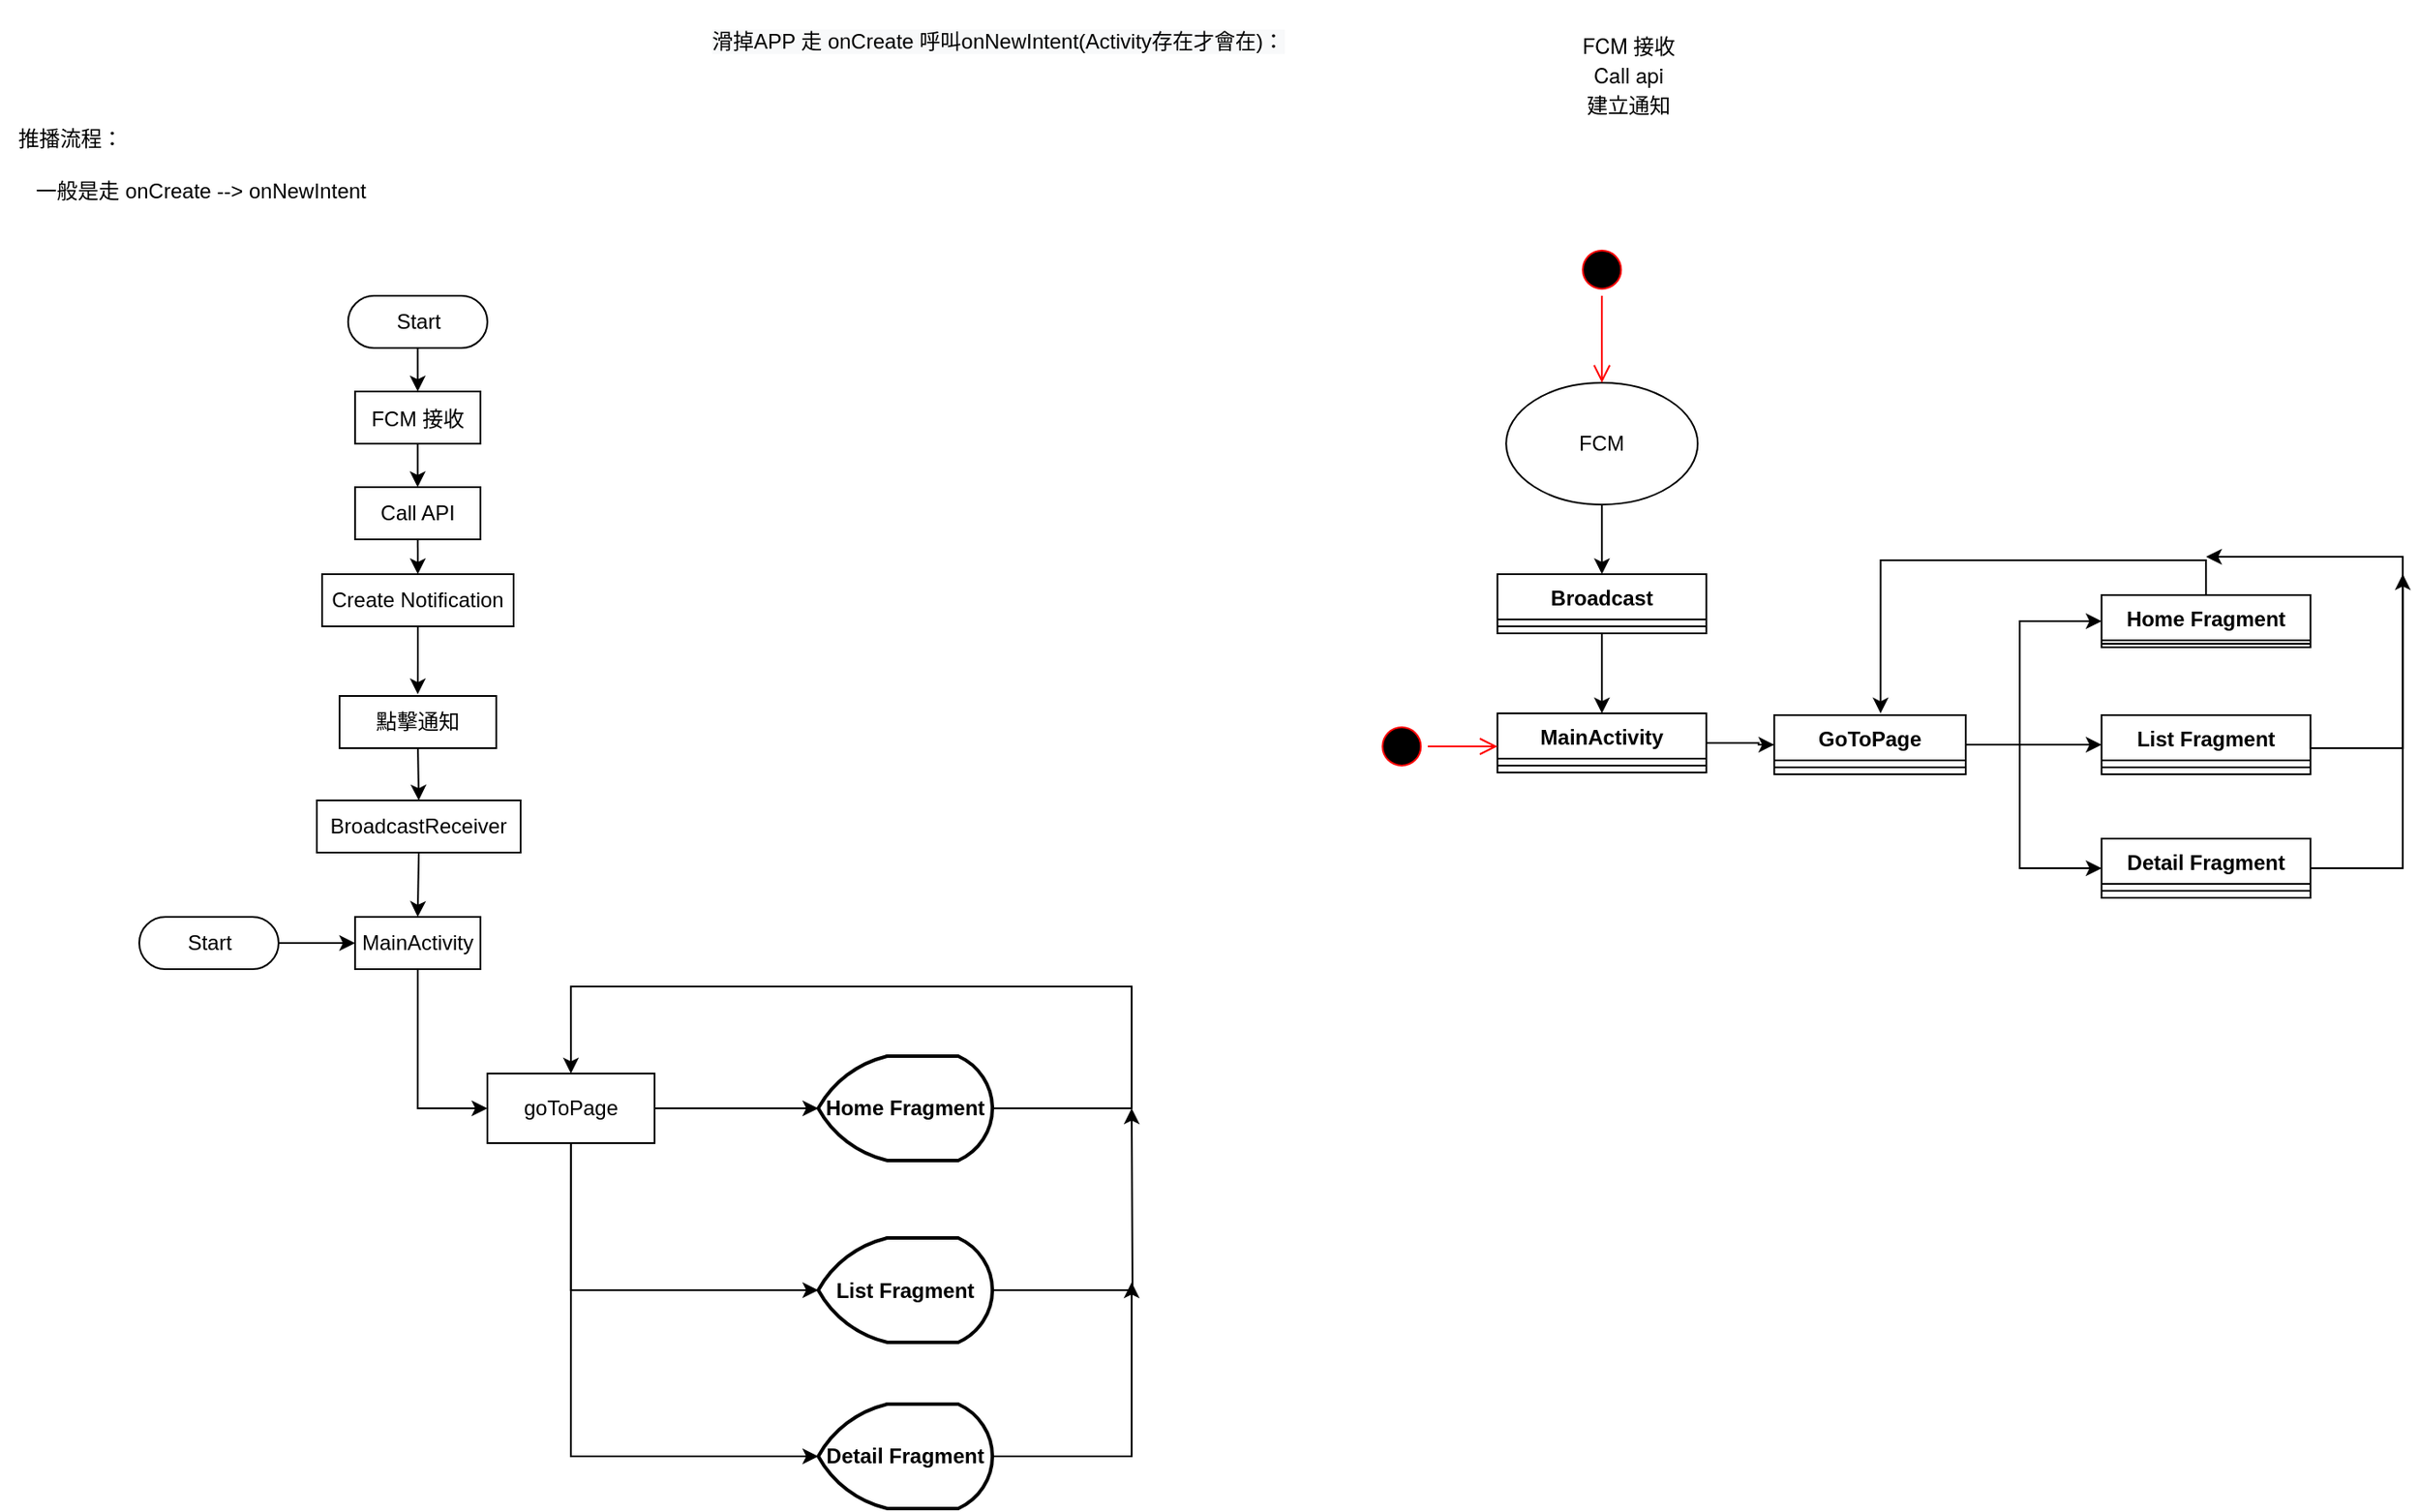 <mxfile version="17.4.2" type="github">
  <diagram id="ZaWEedz5nTWps5l7P8xf" name="第1頁">
    <mxGraphModel dx="1038" dy="1716" grid="1" gridSize="10" guides="1" tooltips="1" connect="1" arrows="1" fold="1" page="1" pageScale="1" pageWidth="827" pageHeight="1169" math="0" shadow="0">
      <root>
        <mxCell id="0" />
        <mxCell id="1" parent="0" />
        <mxCell id="GgohYwP7x6KIln3-eFjh-1" value="推播流程：" style="text;html=1;align=center;verticalAlign=middle;resizable=0;points=[];autosize=1;strokeColor=none;fillColor=none;" vertex="1" parent="1">
          <mxGeometry x="60" y="-797" width="80" height="20" as="geometry" />
        </mxCell>
        <mxCell id="GgohYwP7x6KIln3-eFjh-2" value="" style="edgeStyle=orthogonalEdgeStyle;rounded=0;orthogonalLoop=1;jettySize=auto;html=1;entryX=0;entryY=0.5;entryDx=0;entryDy=0;" edge="1" parent="1" source="GgohYwP7x6KIln3-eFjh-3" target="GgohYwP7x6KIln3-eFjh-20">
          <mxGeometry relative="1" as="geometry">
            <mxPoint x="1140.12" y="-537" as="targetPoint" />
            <Array as="points">
              <mxPoint x="1070.12" y="-440" />
              <mxPoint x="1060.12" y="-439" />
            </Array>
          </mxGeometry>
        </mxCell>
        <mxCell id="GgohYwP7x6KIln3-eFjh-3" value="MainActivity" style="swimlane;fontStyle=1;align=center;verticalAlign=top;childLayout=stackLayout;horizontal=1;startSize=26;horizontalStack=0;resizeParent=1;resizeParentMax=0;resizeLast=0;collapsible=1;marginBottom=0;" vertex="1" parent="1">
          <mxGeometry x="920.12" y="-457" width="120" height="34" as="geometry" />
        </mxCell>
        <mxCell id="GgohYwP7x6KIln3-eFjh-4" value="" style="line;strokeWidth=1;fillColor=none;align=left;verticalAlign=middle;spacingTop=-1;spacingLeft=3;spacingRight=3;rotatable=0;labelPosition=right;points=[];portConstraint=eastwest;" vertex="1" parent="GgohYwP7x6KIln3-eFjh-3">
          <mxGeometry y="26" width="120" height="8" as="geometry" />
        </mxCell>
        <mxCell id="GgohYwP7x6KIln3-eFjh-5" value="Home Fragment" style="swimlane;fontStyle=1;align=center;verticalAlign=top;childLayout=stackLayout;horizontal=1;startSize=26;horizontalStack=0;resizeParent=1;resizeParentMax=0;resizeLast=0;collapsible=1;marginBottom=0;" vertex="1" parent="1">
          <mxGeometry x="1267.12" y="-525" width="120" height="30" as="geometry" />
        </mxCell>
        <mxCell id="GgohYwP7x6KIln3-eFjh-6" value="" style="line;strokeWidth=1;fillColor=none;align=left;verticalAlign=middle;spacingTop=-1;spacingLeft=3;spacingRight=3;rotatable=0;labelPosition=right;points=[];portConstraint=eastwest;" vertex="1" parent="GgohYwP7x6KIln3-eFjh-5">
          <mxGeometry y="26" width="120" height="4" as="geometry" />
        </mxCell>
        <mxCell id="GgohYwP7x6KIln3-eFjh-7" value="List Fragment" style="swimlane;fontStyle=1;align=center;verticalAlign=top;childLayout=stackLayout;horizontal=1;startSize=26;horizontalStack=0;resizeParent=1;resizeParentMax=0;resizeLast=0;collapsible=1;marginBottom=0;" vertex="1" parent="1">
          <mxGeometry x="1267.12" y="-456" width="120" height="34" as="geometry" />
        </mxCell>
        <mxCell id="GgohYwP7x6KIln3-eFjh-8" value="" style="line;strokeWidth=1;fillColor=none;align=left;verticalAlign=middle;spacingTop=-1;spacingLeft=3;spacingRight=3;rotatable=0;labelPosition=right;points=[];portConstraint=eastwest;" vertex="1" parent="GgohYwP7x6KIln3-eFjh-7">
          <mxGeometry y="26" width="120" height="8" as="geometry" />
        </mxCell>
        <mxCell id="GgohYwP7x6KIln3-eFjh-9" value="Detail Fragment" style="swimlane;fontStyle=1;align=center;verticalAlign=top;childLayout=stackLayout;horizontal=1;startSize=26;horizontalStack=0;resizeParent=1;resizeParentMax=0;resizeLast=0;collapsible=1;marginBottom=0;" vertex="1" parent="1">
          <mxGeometry x="1267.12" y="-385" width="120" height="34" as="geometry" />
        </mxCell>
        <mxCell id="GgohYwP7x6KIln3-eFjh-10" value="" style="line;strokeWidth=1;fillColor=none;align=left;verticalAlign=middle;spacingTop=-1;spacingLeft=3;spacingRight=3;rotatable=0;labelPosition=right;points=[];portConstraint=eastwest;" vertex="1" parent="GgohYwP7x6KIln3-eFjh-9">
          <mxGeometry y="26" width="120" height="8" as="geometry" />
        </mxCell>
        <mxCell id="GgohYwP7x6KIln3-eFjh-11" style="edgeStyle=orthogonalEdgeStyle;rounded=0;orthogonalLoop=1;jettySize=auto;html=1;entryX=0.5;entryY=0;entryDx=0;entryDy=0;startArrow=none;startFill=0;" edge="1" parent="1" source="GgohYwP7x6KIln3-eFjh-12" target="GgohYwP7x6KIln3-eFjh-14">
          <mxGeometry relative="1" as="geometry" />
        </mxCell>
        <mxCell id="GgohYwP7x6KIln3-eFjh-12" value="FCM" style="ellipse;whiteSpace=wrap;html=1;" vertex="1" parent="1">
          <mxGeometry x="925.12" y="-647" width="110" height="70" as="geometry" />
        </mxCell>
        <mxCell id="GgohYwP7x6KIln3-eFjh-13" value="" style="edgeStyle=orthogonalEdgeStyle;rounded=0;orthogonalLoop=1;jettySize=auto;html=1;startArrow=none;startFill=0;" edge="1" parent="1" source="GgohYwP7x6KIln3-eFjh-14" target="GgohYwP7x6KIln3-eFjh-3">
          <mxGeometry relative="1" as="geometry">
            <mxPoint x="985.12" y="-457" as="targetPoint" />
          </mxGeometry>
        </mxCell>
        <mxCell id="GgohYwP7x6KIln3-eFjh-14" value="Broadcast" style="swimlane;fontStyle=1;align=center;verticalAlign=top;childLayout=stackLayout;horizontal=1;startSize=26;horizontalStack=0;resizeParent=1;resizeParentMax=0;resizeLast=0;collapsible=1;marginBottom=0;" vertex="1" parent="1">
          <mxGeometry x="920.12" y="-537" width="120" height="34" as="geometry" />
        </mxCell>
        <mxCell id="GgohYwP7x6KIln3-eFjh-15" value="" style="line;strokeWidth=1;fillColor=none;align=left;verticalAlign=middle;spacingTop=-1;spacingLeft=3;spacingRight=3;rotatable=0;labelPosition=right;points=[];portConstraint=eastwest;" vertex="1" parent="GgohYwP7x6KIln3-eFjh-14">
          <mxGeometry y="26" width="120" height="8" as="geometry" />
        </mxCell>
        <mxCell id="GgohYwP7x6KIln3-eFjh-16" value="" style="ellipse;html=1;shape=startState;fillColor=#000000;strokeColor=#ff0000;" vertex="1" parent="1">
          <mxGeometry x="850.12" y="-453" width="30" height="30" as="geometry" />
        </mxCell>
        <mxCell id="GgohYwP7x6KIln3-eFjh-17" value="" style="edgeStyle=orthogonalEdgeStyle;html=1;verticalAlign=bottom;endArrow=open;endSize=8;strokeColor=#ff0000;rounded=0;" edge="1" parent="1" source="GgohYwP7x6KIln3-eFjh-16">
          <mxGeometry relative="1" as="geometry">
            <mxPoint x="920.12" y="-438" as="targetPoint" />
          </mxGeometry>
        </mxCell>
        <mxCell id="GgohYwP7x6KIln3-eFjh-18" value="" style="ellipse;html=1;shape=startState;fillColor=#000000;strokeColor=#ff0000;" vertex="1" parent="1">
          <mxGeometry x="965.12" y="-727" width="30" height="30" as="geometry" />
        </mxCell>
        <mxCell id="GgohYwP7x6KIln3-eFjh-19" value="" style="edgeStyle=orthogonalEdgeStyle;html=1;verticalAlign=bottom;endArrow=open;endSize=8;strokeColor=#ff0000;rounded=0;" edge="1" parent="1" source="GgohYwP7x6KIln3-eFjh-18">
          <mxGeometry relative="1" as="geometry">
            <mxPoint x="980.12" y="-647" as="targetPoint" />
          </mxGeometry>
        </mxCell>
        <mxCell id="GgohYwP7x6KIln3-eFjh-20" value="GoToPage" style="swimlane;fontStyle=1;align=center;verticalAlign=top;childLayout=stackLayout;horizontal=1;startSize=26;horizontalStack=0;resizeParent=1;resizeParentMax=0;resizeLast=0;collapsible=1;marginBottom=0;hachureGap=4;" vertex="1" parent="1">
          <mxGeometry x="1079.12" y="-456" width="110" height="34" as="geometry" />
        </mxCell>
        <mxCell id="GgohYwP7x6KIln3-eFjh-21" value="" style="line;strokeWidth=1;fillColor=none;align=left;verticalAlign=middle;spacingTop=-1;spacingLeft=3;spacingRight=3;rotatable=0;labelPosition=right;points=[];portConstraint=eastwest;hachureGap=4;" vertex="1" parent="GgohYwP7x6KIln3-eFjh-20">
          <mxGeometry y="26" width="110" height="8" as="geometry" />
        </mxCell>
        <mxCell id="GgohYwP7x6KIln3-eFjh-22" value="" style="edgeStyle=orthogonalEdgeStyle;rounded=0;orthogonalLoop=1;jettySize=auto;html=1;entryX=1;entryY=0.5;entryDx=0;entryDy=0;startArrow=classic;startFill=1;exitX=0;exitY=0.5;exitDx=0;exitDy=0;endArrow=none;endFill=0;" edge="1" parent="1" source="GgohYwP7x6KIln3-eFjh-5" target="GgohYwP7x6KIln3-eFjh-20">
          <mxGeometry relative="1" as="geometry">
            <mxPoint x="1337.12" y="-445" as="targetPoint" />
            <mxPoint x="1337.12" y="-481" as="sourcePoint" />
            <Array as="points">
              <mxPoint x="1220.12" y="-510" />
              <mxPoint x="1220.12" y="-439" />
            </Array>
          </mxGeometry>
        </mxCell>
        <mxCell id="GgohYwP7x6KIln3-eFjh-23" value="" style="edgeStyle=orthogonalEdgeStyle;rounded=0;orthogonalLoop=1;jettySize=auto;html=1;entryX=1;entryY=0.5;entryDx=0;entryDy=0;startArrow=classic;startFill=1;exitX=0;exitY=0.5;exitDx=0;exitDy=0;endArrow=none;endFill=0;" edge="1" parent="1" source="GgohYwP7x6KIln3-eFjh-7" target="GgohYwP7x6KIln3-eFjh-20">
          <mxGeometry relative="1" as="geometry">
            <mxPoint x="1199.12" y="-429.0" as="targetPoint" />
            <mxPoint x="1277.12" y="-498.0" as="sourcePoint" />
            <Array as="points">
              <mxPoint x="1240.12" y="-439" />
              <mxPoint x="1240.12" y="-439" />
            </Array>
          </mxGeometry>
        </mxCell>
        <mxCell id="GgohYwP7x6KIln3-eFjh-24" value="" style="edgeStyle=orthogonalEdgeStyle;rounded=0;orthogonalLoop=1;jettySize=auto;html=1;entryX=1;entryY=0.5;entryDx=0;entryDy=0;startArrow=classic;startFill=1;exitX=0;exitY=0.5;exitDx=0;exitDy=0;endArrow=none;endFill=0;" edge="1" parent="1" source="GgohYwP7x6KIln3-eFjh-9" target="GgohYwP7x6KIln3-eFjh-20">
          <mxGeometry relative="1" as="geometry">
            <mxPoint x="1209.12" y="-419.0" as="targetPoint" />
            <mxPoint x="1287.12" y="-488.0" as="sourcePoint" />
            <Array as="points">
              <mxPoint x="1220.12" y="-368" />
              <mxPoint x="1220.12" y="-439" />
            </Array>
          </mxGeometry>
        </mxCell>
        <mxCell id="GgohYwP7x6KIln3-eFjh-25" value="" style="edgeStyle=orthogonalEdgeStyle;rounded=0;orthogonalLoop=1;jettySize=auto;html=1;startArrow=classic;startFill=1;exitX=0.555;exitY=-0.029;exitDx=0;exitDy=0;exitPerimeter=0;entryX=0.5;entryY=0;entryDx=0;entryDy=0;endArrow=none;endFill=0;" edge="1" parent="1" source="GgohYwP7x6KIln3-eFjh-20" target="GgohYwP7x6KIln3-eFjh-5">
          <mxGeometry relative="1" as="geometry">
            <mxPoint x="1280.12" y="-577" as="targetPoint" />
            <mxPoint x="1337.12" y="-485" as="sourcePoint" />
          </mxGeometry>
        </mxCell>
        <mxCell id="GgohYwP7x6KIln3-eFjh-26" value="" style="edgeStyle=orthogonalEdgeStyle;rounded=0;orthogonalLoop=1;jettySize=auto;html=1;entryX=1;entryY=0.5;entryDx=0;entryDy=0;startArrow=classic;startFill=1;endArrow=none;endFill=0;" edge="1" parent="1" target="GgohYwP7x6KIln3-eFjh-9">
          <mxGeometry relative="1" as="geometry">
            <mxPoint x="1199.12" y="-429.0" as="targetPoint" />
            <mxPoint x="1440.12" y="-537" as="sourcePoint" />
            <Array as="points">
              <mxPoint x="1440.12" y="-368" />
            </Array>
          </mxGeometry>
        </mxCell>
        <mxCell id="GgohYwP7x6KIln3-eFjh-27" value="" style="edgeStyle=orthogonalEdgeStyle;rounded=0;orthogonalLoop=1;jettySize=auto;html=1;entryX=1;entryY=0.25;entryDx=0;entryDy=0;startArrow=classic;startFill=1;endArrow=none;endFill=0;" edge="1" parent="1" target="GgohYwP7x6KIln3-eFjh-7">
          <mxGeometry relative="1" as="geometry">
            <mxPoint x="1397.12" y="-358" as="targetPoint" />
            <mxPoint x="1327.12" y="-547" as="sourcePoint" />
            <Array as="points">
              <mxPoint x="1440.12" y="-547" />
              <mxPoint x="1440.12" y="-437" />
              <mxPoint x="1387.12" y="-437" />
            </Array>
          </mxGeometry>
        </mxCell>
        <mxCell id="GgohYwP7x6KIln3-eFjh-28" value="一般是走 onCreate --&amp;gt; onNewIntent" style="text;html=1;align=center;verticalAlign=middle;resizable=0;points=[];autosize=1;strokeColor=none;fillColor=none;" vertex="1" parent="1">
          <mxGeometry x="70" y="-767" width="210" height="20" as="geometry" />
        </mxCell>
        <mxCell id="GgohYwP7x6KIln3-eFjh-29" value="&lt;span style=&quot;color: rgb(0 , 0 , 0) ; font-family: &amp;#34;helvetica&amp;#34; ; font-size: 12px ; font-style: normal ; font-weight: 400 ; letter-spacing: normal ; text-align: center ; text-indent: 0px ; text-transform: none ; word-spacing: 0px ; background-color: rgb(248 , 249 , 250) ; display: inline ; float: none&quot;&gt;滑掉APP 走 onCreate 呼叫onNewIntent(Activity存在才會在)：&lt;br&gt;&lt;/span&gt;" style="text;whiteSpace=wrap;html=1;" vertex="1" parent="1">
          <mxGeometry x="467.12" y="-857" width="370" height="30" as="geometry" />
        </mxCell>
        <mxCell id="GgohYwP7x6KIln3-eFjh-30" value="" style="edgeStyle=orthogonalEdgeStyle;rounded=0;orthogonalLoop=1;jettySize=auto;html=1;" edge="1" parent="1" source="GgohYwP7x6KIln3-eFjh-31" target="GgohYwP7x6KIln3-eFjh-32">
          <mxGeometry relative="1" as="geometry" />
        </mxCell>
        <mxCell id="GgohYwP7x6KIln3-eFjh-31" value="Start" style="html=1;dashed=0;whitespace=wrap;shape=mxgraph.dfd.start" vertex="1" parent="1">
          <mxGeometry x="140" y="-340" width="80" height="30" as="geometry" />
        </mxCell>
        <mxCell id="GgohYwP7x6KIln3-eFjh-32" value="MainActivity" style="whiteSpace=wrap;html=1;dashed=0;" vertex="1" parent="1">
          <mxGeometry x="263.94" y="-340" width="72" height="30" as="geometry" />
        </mxCell>
        <mxCell id="GgohYwP7x6KIln3-eFjh-33" style="edgeStyle=orthogonalEdgeStyle;rounded=0;orthogonalLoop=1;jettySize=auto;html=1;exitX=0.5;exitY=1;exitDx=0;exitDy=0;entryX=0;entryY=0.5;entryDx=0;entryDy=0;entryPerimeter=0;" edge="1" parent="1" source="GgohYwP7x6KIln3-eFjh-36" target="GgohYwP7x6KIln3-eFjh-40">
          <mxGeometry relative="1" as="geometry">
            <mxPoint x="449.94" y="-109.36" as="targetPoint" />
            <Array as="points">
              <mxPoint x="388" y="-125" />
            </Array>
          </mxGeometry>
        </mxCell>
        <mxCell id="GgohYwP7x6KIln3-eFjh-34" style="edgeStyle=orthogonalEdgeStyle;rounded=0;orthogonalLoop=1;jettySize=auto;html=1;exitX=0.5;exitY=1;exitDx=0;exitDy=0;entryX=0;entryY=0.5;entryDx=0;entryDy=0;entryPerimeter=0;" edge="1" parent="1" source="GgohYwP7x6KIln3-eFjh-36" target="GgohYwP7x6KIln3-eFjh-42">
          <mxGeometry relative="1" as="geometry">
            <Array as="points">
              <mxPoint x="387.94" y="-30" />
            </Array>
          </mxGeometry>
        </mxCell>
        <mxCell id="GgohYwP7x6KIln3-eFjh-35" style="edgeStyle=orthogonalEdgeStyle;rounded=0;orthogonalLoop=1;jettySize=auto;html=1;exitX=1;exitY=0.5;exitDx=0;exitDy=0;entryX=0;entryY=0.5;entryDx=0;entryDy=0;entryPerimeter=0;" edge="1" parent="1" source="GgohYwP7x6KIln3-eFjh-36" target="GgohYwP7x6KIln3-eFjh-38">
          <mxGeometry relative="1" as="geometry" />
        </mxCell>
        <mxCell id="GgohYwP7x6KIln3-eFjh-36" value="goToPage" style="whiteSpace=wrap;html=1;dashed=0;" vertex="1" parent="1">
          <mxGeometry x="339.94" y="-250" width="96" height="40" as="geometry" />
        </mxCell>
        <mxCell id="GgohYwP7x6KIln3-eFjh-37" value="" style="edgeStyle=orthogonalEdgeStyle;rounded=0;orthogonalLoop=1;jettySize=auto;html=1;entryX=0.5;entryY=0;entryDx=0;entryDy=0;" edge="1" parent="1" source="GgohYwP7x6KIln3-eFjh-38" target="GgohYwP7x6KIln3-eFjh-36">
          <mxGeometry relative="1" as="geometry">
            <mxPoint x="720" y="-230" as="targetPoint" />
            <Array as="points">
              <mxPoint x="710" y="-230" />
              <mxPoint x="710" y="-300" />
              <mxPoint x="388" y="-300" />
            </Array>
          </mxGeometry>
        </mxCell>
        <mxCell id="GgohYwP7x6KIln3-eFjh-38" value="&lt;span style=&quot;font-weight: 700&quot;&gt;Home Fragment&lt;/span&gt;" style="strokeWidth=2;html=1;shape=mxgraph.flowchart.display;whiteSpace=wrap;" vertex="1" parent="1">
          <mxGeometry x="530" y="-260" width="100" height="60" as="geometry" />
        </mxCell>
        <mxCell id="GgohYwP7x6KIln3-eFjh-39" value="" style="edgeStyle=orthogonalEdgeStyle;rounded=0;orthogonalLoop=1;jettySize=auto;html=1;" edge="1" parent="1" source="GgohYwP7x6KIln3-eFjh-40">
          <mxGeometry relative="1" as="geometry">
            <mxPoint x="710" y="-230" as="targetPoint" />
          </mxGeometry>
        </mxCell>
        <mxCell id="GgohYwP7x6KIln3-eFjh-40" value="&lt;span style=&quot;font-weight: 700&quot;&gt;List Fragment&lt;/span&gt;" style="strokeWidth=2;html=1;shape=mxgraph.flowchart.display;whiteSpace=wrap;" vertex="1" parent="1">
          <mxGeometry x="530" y="-155.5" width="100" height="60" as="geometry" />
        </mxCell>
        <mxCell id="GgohYwP7x6KIln3-eFjh-41" style="edgeStyle=orthogonalEdgeStyle;rounded=0;orthogonalLoop=1;jettySize=auto;html=1;exitX=1;exitY=0.5;exitDx=0;exitDy=0;exitPerimeter=0;" edge="1" parent="1" source="GgohYwP7x6KIln3-eFjh-42">
          <mxGeometry relative="1" as="geometry">
            <Array as="points">
              <mxPoint x="710" y="-30" />
            </Array>
            <mxPoint x="710" y="-130" as="targetPoint" />
          </mxGeometry>
        </mxCell>
        <mxCell id="GgohYwP7x6KIln3-eFjh-42" value="&lt;span style=&quot;font-weight: 700&quot;&gt;Detail Fragment&lt;/span&gt;" style="strokeWidth=2;html=1;shape=mxgraph.flowchart.display;whiteSpace=wrap;" vertex="1" parent="1">
          <mxGeometry x="530" y="-60" width="100" height="60" as="geometry" />
        </mxCell>
        <mxCell id="GgohYwP7x6KIln3-eFjh-43" style="edgeStyle=orthogonalEdgeStyle;rounded=0;orthogonalLoop=1;jettySize=auto;html=1;entryX=0;entryY=0.5;entryDx=0;entryDy=0;exitX=0.5;exitY=1;exitDx=0;exitDy=0;" edge="1" parent="1" source="GgohYwP7x6KIln3-eFjh-32" target="GgohYwP7x6KIln3-eFjh-36">
          <mxGeometry relative="1" as="geometry">
            <mxPoint x="359.94" y="-230" as="sourcePoint" />
            <Array as="points">
              <mxPoint x="299.94" y="-230" />
            </Array>
          </mxGeometry>
        </mxCell>
        <mxCell id="GgohYwP7x6KIln3-eFjh-44" value="" style="edgeStyle=orthogonalEdgeStyle;rounded=0;orthogonalLoop=1;jettySize=auto;html=1;" edge="1" parent="1" source="GgohYwP7x6KIln3-eFjh-45" target="GgohYwP7x6KIln3-eFjh-47">
          <mxGeometry relative="1" as="geometry" />
        </mxCell>
        <mxCell id="GgohYwP7x6KIln3-eFjh-45" value="FCM&amp;nbsp;&lt;span style=&quot;font-family: &amp;#34;helvetica neue&amp;#34;&quot;&gt;接收&lt;/span&gt;" style="whiteSpace=wrap;html=1;dashed=0;" vertex="1" parent="1">
          <mxGeometry x="263.94" y="-642" width="72" height="30" as="geometry" />
        </mxCell>
        <mxCell id="GgohYwP7x6KIln3-eFjh-46" style="edgeStyle=orthogonalEdgeStyle;rounded=0;orthogonalLoop=1;jettySize=auto;html=1;exitX=0.5;exitY=1;exitDx=0;exitDy=0;entryX=0.5;entryY=0;entryDx=0;entryDy=0;" edge="1" parent="1" source="GgohYwP7x6KIln3-eFjh-47" target="GgohYwP7x6KIln3-eFjh-54">
          <mxGeometry relative="1" as="geometry" />
        </mxCell>
        <mxCell id="GgohYwP7x6KIln3-eFjh-47" value="Call API" style="whiteSpace=wrap;html=1;dashed=0;" vertex="1" parent="1">
          <mxGeometry x="263.94" y="-587" width="72" height="30" as="geometry" />
        </mxCell>
        <mxCell id="GgohYwP7x6KIln3-eFjh-48" style="edgeStyle=orthogonalEdgeStyle;rounded=0;orthogonalLoop=1;jettySize=auto;html=1;entryX=0.5;entryY=0;entryDx=0;entryDy=0;" edge="1" parent="1" source="GgohYwP7x6KIln3-eFjh-49" target="GgohYwP7x6KIln3-eFjh-45">
          <mxGeometry relative="1" as="geometry" />
        </mxCell>
        <mxCell id="GgohYwP7x6KIln3-eFjh-49" value="Start" style="html=1;dashed=0;whitespace=wrap;shape=mxgraph.dfd.start" vertex="1" parent="1">
          <mxGeometry x="259.94" y="-697" width="80" height="30" as="geometry" />
        </mxCell>
        <mxCell id="GgohYwP7x6KIln3-eFjh-50" value="&lt;br&gt;&lt;p class=&quot;p2&quot; style=&quot;margin: 0px ; font-stretch: normal ; line-height: normal ; font-family: &amp;#34;helvetica neue&amp;#34;&quot;&gt;FCM 接收&lt;/p&gt;&lt;p class=&quot;p2&quot; style=&quot;margin: 0px ; font-stretch: normal ; line-height: normal ; font-family: &amp;#34;helvetica neue&amp;#34;&quot;&gt;Call api&lt;/p&gt;&lt;p class=&quot;p3&quot; style=&quot;margin: 0px ; font-stretch: normal ; line-height: normal ; font-family: &amp;#34;pingfang tc&amp;#34;&quot;&gt;建立通知&lt;/p&gt;" style="text;html=1;align=center;verticalAlign=middle;resizable=0;points=[];autosize=1;strokeColor=none;fillColor=none;" vertex="1" parent="1">
          <mxGeometry x="960.12" y="-867" width="70" height="70" as="geometry" />
        </mxCell>
        <mxCell id="GgohYwP7x6KIln3-eFjh-51" style="edgeStyle=orthogonalEdgeStyle;rounded=0;orthogonalLoop=1;jettySize=auto;html=1;exitX=0.5;exitY=1;exitDx=0;exitDy=0;entryX=0.5;entryY=0;entryDx=0;entryDy=0;" edge="1" parent="1" source="GgohYwP7x6KIln3-eFjh-52" target="GgohYwP7x6KIln3-eFjh-32">
          <mxGeometry relative="1" as="geometry" />
        </mxCell>
        <mxCell id="GgohYwP7x6KIln3-eFjh-52" value="BroadcastReceiver" style="whiteSpace=wrap;html=1;dashed=0;" vertex="1" parent="1">
          <mxGeometry x="242" y="-407" width="117.06" height="30" as="geometry" />
        </mxCell>
        <mxCell id="GgohYwP7x6KIln3-eFjh-53" value="" style="edgeStyle=orthogonalEdgeStyle;rounded=0;orthogonalLoop=1;jettySize=auto;html=1;" edge="1" parent="1" source="GgohYwP7x6KIln3-eFjh-54">
          <mxGeometry relative="1" as="geometry">
            <mxPoint x="299.96" y="-467.98" as="targetPoint" />
          </mxGeometry>
        </mxCell>
        <mxCell id="GgohYwP7x6KIln3-eFjh-54" value="Create Notification" style="whiteSpace=wrap;html=1;dashed=0;" vertex="1" parent="1">
          <mxGeometry x="245" y="-537" width="110" height="30" as="geometry" />
        </mxCell>
        <mxCell id="GgohYwP7x6KIln3-eFjh-55" style="edgeStyle=orthogonalEdgeStyle;rounded=0;orthogonalLoop=1;jettySize=auto;html=1;exitX=0.5;exitY=1;exitDx=0;exitDy=0;entryX=0.5;entryY=0;entryDx=0;entryDy=0;" edge="1" parent="1" source="GgohYwP7x6KIln3-eFjh-56" target="GgohYwP7x6KIln3-eFjh-52">
          <mxGeometry relative="1" as="geometry" />
        </mxCell>
        <mxCell id="GgohYwP7x6KIln3-eFjh-56" value="點擊通知" style="whiteSpace=wrap;html=1;dashed=0;" vertex="1" parent="1">
          <mxGeometry x="255.06" y="-467" width="90" height="30" as="geometry" />
        </mxCell>
      </root>
    </mxGraphModel>
  </diagram>
</mxfile>
